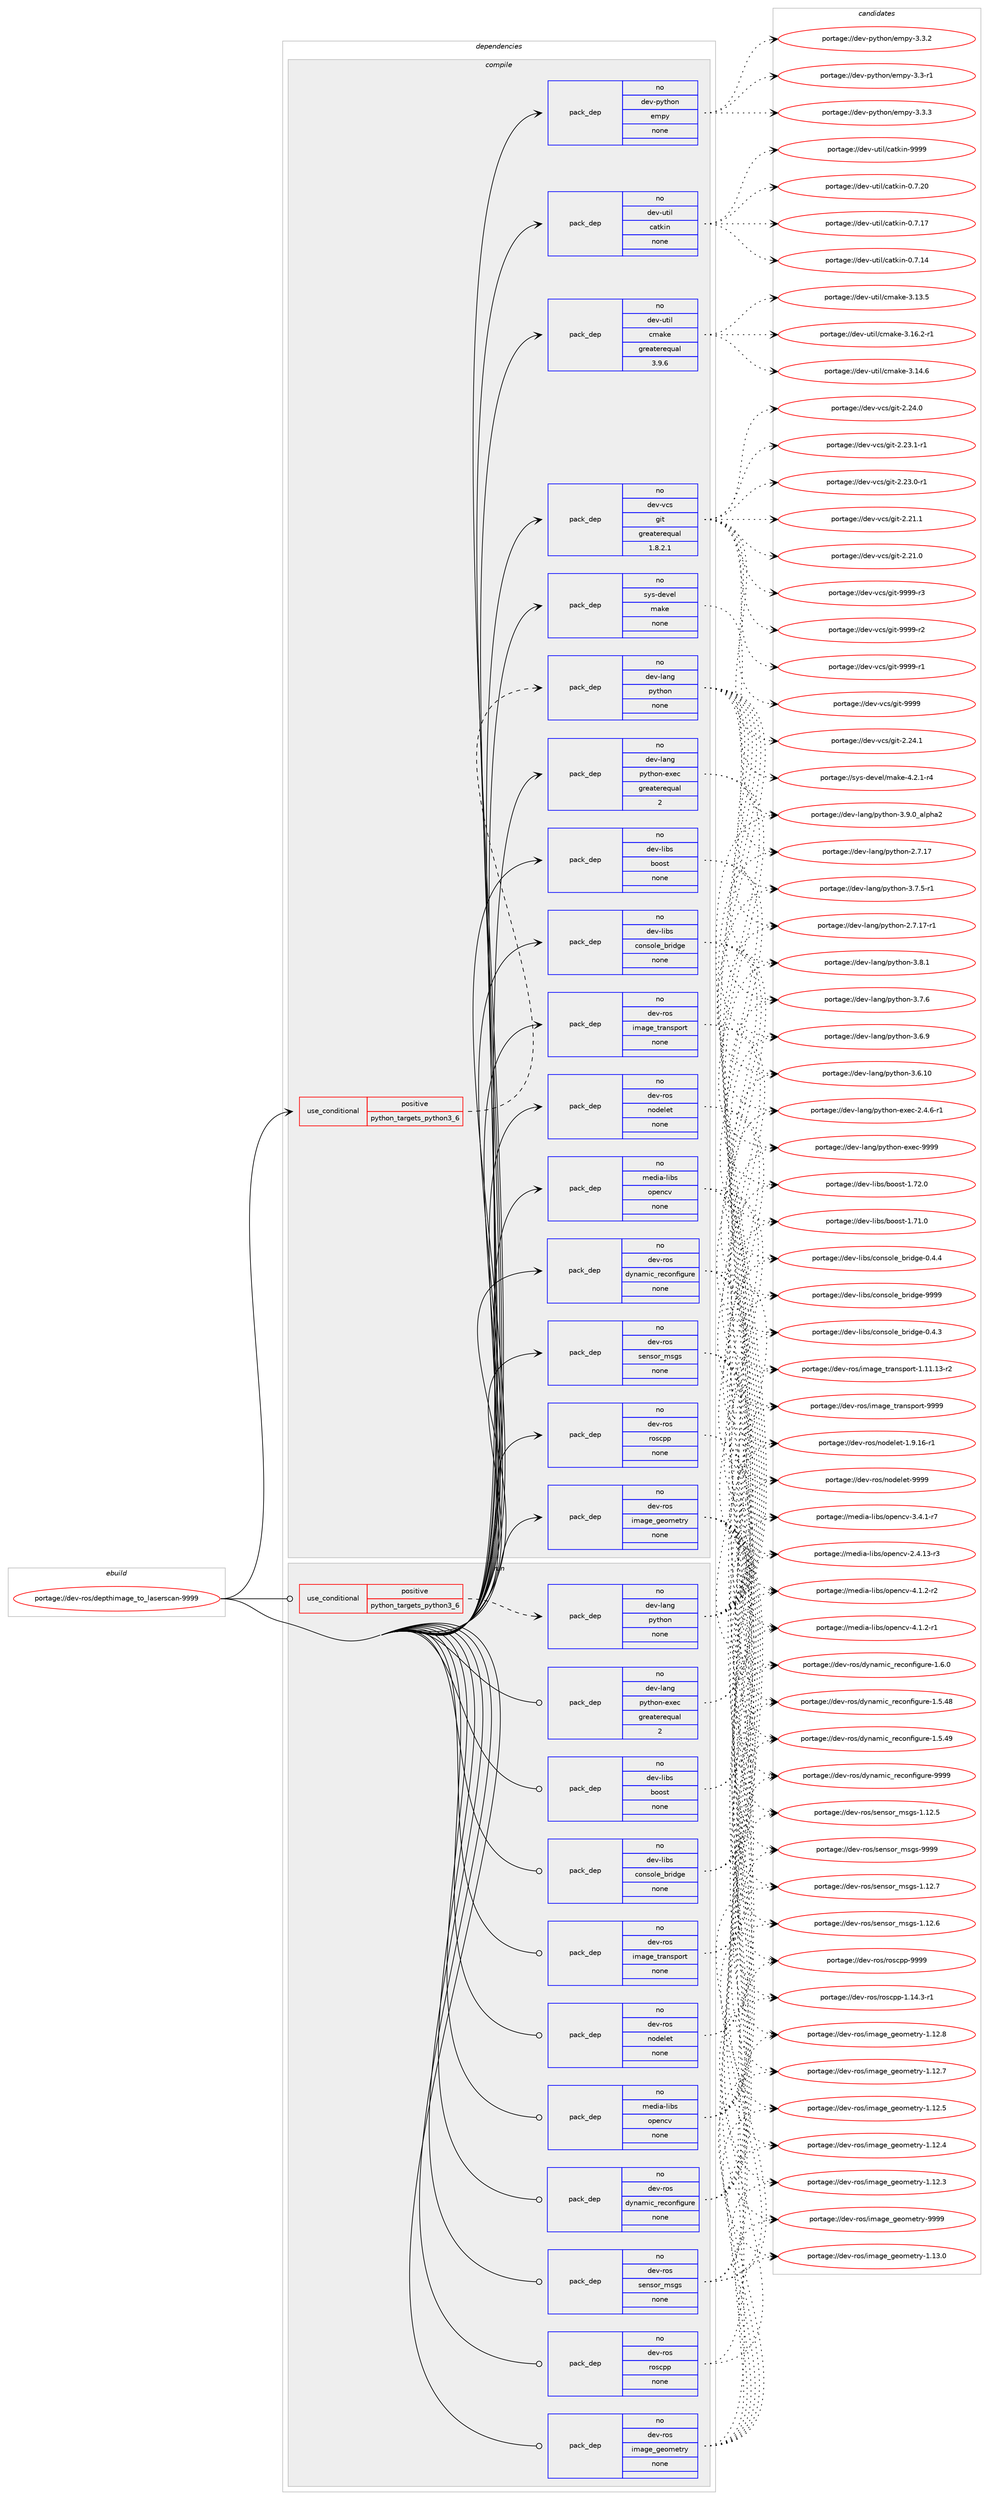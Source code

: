 digraph prolog {

# *************
# Graph options
# *************

newrank=true;
concentrate=true;
compound=true;
graph [rankdir=LR,fontname=Helvetica,fontsize=10,ranksep=1.5];#, ranksep=2.5, nodesep=0.2];
edge  [arrowhead=vee];
node  [fontname=Helvetica,fontsize=10];

# **********
# The ebuild
# **********

subgraph cluster_leftcol {
color=gray;
label=<<i>ebuild</i>>;
id [label="portage://dev-ros/depthimage_to_laserscan-9999", color=red, width=4, href="../dev-ros/depthimage_to_laserscan-9999.svg"];
}

# ****************
# The dependencies
# ****************

subgraph cluster_midcol {
color=gray;
label=<<i>dependencies</i>>;
subgraph cluster_compile {
fillcolor="#eeeeee";
style=filled;
label=<<i>compile</i>>;
subgraph cond101146 {
dependency406453 [label=<<TABLE BORDER="0" CELLBORDER="1" CELLSPACING="0" CELLPADDING="4"><TR><TD ROWSPAN="3" CELLPADDING="10">use_conditional</TD></TR><TR><TD>positive</TD></TR><TR><TD>python_targets_python3_6</TD></TR></TABLE>>, shape=none, color=red];
subgraph pack300454 {
dependency406454 [label=<<TABLE BORDER="0" CELLBORDER="1" CELLSPACING="0" CELLPADDING="4" WIDTH="220"><TR><TD ROWSPAN="6" CELLPADDING="30">pack_dep</TD></TR><TR><TD WIDTH="110">no</TD></TR><TR><TD>dev-lang</TD></TR><TR><TD>python</TD></TR><TR><TD>none</TD></TR><TR><TD></TD></TR></TABLE>>, shape=none, color=blue];
}
dependency406453:e -> dependency406454:w [weight=20,style="dashed",arrowhead="vee"];
}
id:e -> dependency406453:w [weight=20,style="solid",arrowhead="vee"];
subgraph pack300455 {
dependency406455 [label=<<TABLE BORDER="0" CELLBORDER="1" CELLSPACING="0" CELLPADDING="4" WIDTH="220"><TR><TD ROWSPAN="6" CELLPADDING="30">pack_dep</TD></TR><TR><TD WIDTH="110">no</TD></TR><TR><TD>dev-lang</TD></TR><TR><TD>python-exec</TD></TR><TR><TD>greaterequal</TD></TR><TR><TD>2</TD></TR></TABLE>>, shape=none, color=blue];
}
id:e -> dependency406455:w [weight=20,style="solid",arrowhead="vee"];
subgraph pack300456 {
dependency406456 [label=<<TABLE BORDER="0" CELLBORDER="1" CELLSPACING="0" CELLPADDING="4" WIDTH="220"><TR><TD ROWSPAN="6" CELLPADDING="30">pack_dep</TD></TR><TR><TD WIDTH="110">no</TD></TR><TR><TD>dev-libs</TD></TR><TR><TD>boost</TD></TR><TR><TD>none</TD></TR><TR><TD></TD></TR></TABLE>>, shape=none, color=blue];
}
id:e -> dependency406456:w [weight=20,style="solid",arrowhead="vee"];
subgraph pack300457 {
dependency406457 [label=<<TABLE BORDER="0" CELLBORDER="1" CELLSPACING="0" CELLPADDING="4" WIDTH="220"><TR><TD ROWSPAN="6" CELLPADDING="30">pack_dep</TD></TR><TR><TD WIDTH="110">no</TD></TR><TR><TD>dev-libs</TD></TR><TR><TD>console_bridge</TD></TR><TR><TD>none</TD></TR><TR><TD></TD></TR></TABLE>>, shape=none, color=blue];
}
id:e -> dependency406457:w [weight=20,style="solid",arrowhead="vee"];
subgraph pack300458 {
dependency406458 [label=<<TABLE BORDER="0" CELLBORDER="1" CELLSPACING="0" CELLPADDING="4" WIDTH="220"><TR><TD ROWSPAN="6" CELLPADDING="30">pack_dep</TD></TR><TR><TD WIDTH="110">no</TD></TR><TR><TD>dev-python</TD></TR><TR><TD>empy</TD></TR><TR><TD>none</TD></TR><TR><TD></TD></TR></TABLE>>, shape=none, color=blue];
}
id:e -> dependency406458:w [weight=20,style="solid",arrowhead="vee"];
subgraph pack300459 {
dependency406459 [label=<<TABLE BORDER="0" CELLBORDER="1" CELLSPACING="0" CELLPADDING="4" WIDTH="220"><TR><TD ROWSPAN="6" CELLPADDING="30">pack_dep</TD></TR><TR><TD WIDTH="110">no</TD></TR><TR><TD>dev-ros</TD></TR><TR><TD>dynamic_reconfigure</TD></TR><TR><TD>none</TD></TR><TR><TD></TD></TR></TABLE>>, shape=none, color=blue];
}
id:e -> dependency406459:w [weight=20,style="solid",arrowhead="vee"];
subgraph pack300460 {
dependency406460 [label=<<TABLE BORDER="0" CELLBORDER="1" CELLSPACING="0" CELLPADDING="4" WIDTH="220"><TR><TD ROWSPAN="6" CELLPADDING="30">pack_dep</TD></TR><TR><TD WIDTH="110">no</TD></TR><TR><TD>dev-ros</TD></TR><TR><TD>image_geometry</TD></TR><TR><TD>none</TD></TR><TR><TD></TD></TR></TABLE>>, shape=none, color=blue];
}
id:e -> dependency406460:w [weight=20,style="solid",arrowhead="vee"];
subgraph pack300461 {
dependency406461 [label=<<TABLE BORDER="0" CELLBORDER="1" CELLSPACING="0" CELLPADDING="4" WIDTH="220"><TR><TD ROWSPAN="6" CELLPADDING="30">pack_dep</TD></TR><TR><TD WIDTH="110">no</TD></TR><TR><TD>dev-ros</TD></TR><TR><TD>image_transport</TD></TR><TR><TD>none</TD></TR><TR><TD></TD></TR></TABLE>>, shape=none, color=blue];
}
id:e -> dependency406461:w [weight=20,style="solid",arrowhead="vee"];
subgraph pack300462 {
dependency406462 [label=<<TABLE BORDER="0" CELLBORDER="1" CELLSPACING="0" CELLPADDING="4" WIDTH="220"><TR><TD ROWSPAN="6" CELLPADDING="30">pack_dep</TD></TR><TR><TD WIDTH="110">no</TD></TR><TR><TD>dev-ros</TD></TR><TR><TD>nodelet</TD></TR><TR><TD>none</TD></TR><TR><TD></TD></TR></TABLE>>, shape=none, color=blue];
}
id:e -> dependency406462:w [weight=20,style="solid",arrowhead="vee"];
subgraph pack300463 {
dependency406463 [label=<<TABLE BORDER="0" CELLBORDER="1" CELLSPACING="0" CELLPADDING="4" WIDTH="220"><TR><TD ROWSPAN="6" CELLPADDING="30">pack_dep</TD></TR><TR><TD WIDTH="110">no</TD></TR><TR><TD>dev-ros</TD></TR><TR><TD>roscpp</TD></TR><TR><TD>none</TD></TR><TR><TD></TD></TR></TABLE>>, shape=none, color=blue];
}
id:e -> dependency406463:w [weight=20,style="solid",arrowhead="vee"];
subgraph pack300464 {
dependency406464 [label=<<TABLE BORDER="0" CELLBORDER="1" CELLSPACING="0" CELLPADDING="4" WIDTH="220"><TR><TD ROWSPAN="6" CELLPADDING="30">pack_dep</TD></TR><TR><TD WIDTH="110">no</TD></TR><TR><TD>dev-ros</TD></TR><TR><TD>sensor_msgs</TD></TR><TR><TD>none</TD></TR><TR><TD></TD></TR></TABLE>>, shape=none, color=blue];
}
id:e -> dependency406464:w [weight=20,style="solid",arrowhead="vee"];
subgraph pack300465 {
dependency406465 [label=<<TABLE BORDER="0" CELLBORDER="1" CELLSPACING="0" CELLPADDING="4" WIDTH="220"><TR><TD ROWSPAN="6" CELLPADDING="30">pack_dep</TD></TR><TR><TD WIDTH="110">no</TD></TR><TR><TD>dev-util</TD></TR><TR><TD>catkin</TD></TR><TR><TD>none</TD></TR><TR><TD></TD></TR></TABLE>>, shape=none, color=blue];
}
id:e -> dependency406465:w [weight=20,style="solid",arrowhead="vee"];
subgraph pack300466 {
dependency406466 [label=<<TABLE BORDER="0" CELLBORDER="1" CELLSPACING="0" CELLPADDING="4" WIDTH="220"><TR><TD ROWSPAN="6" CELLPADDING="30">pack_dep</TD></TR><TR><TD WIDTH="110">no</TD></TR><TR><TD>dev-util</TD></TR><TR><TD>cmake</TD></TR><TR><TD>greaterequal</TD></TR><TR><TD>3.9.6</TD></TR></TABLE>>, shape=none, color=blue];
}
id:e -> dependency406466:w [weight=20,style="solid",arrowhead="vee"];
subgraph pack300467 {
dependency406467 [label=<<TABLE BORDER="0" CELLBORDER="1" CELLSPACING="0" CELLPADDING="4" WIDTH="220"><TR><TD ROWSPAN="6" CELLPADDING="30">pack_dep</TD></TR><TR><TD WIDTH="110">no</TD></TR><TR><TD>dev-vcs</TD></TR><TR><TD>git</TD></TR><TR><TD>greaterequal</TD></TR><TR><TD>1.8.2.1</TD></TR></TABLE>>, shape=none, color=blue];
}
id:e -> dependency406467:w [weight=20,style="solid",arrowhead="vee"];
subgraph pack300468 {
dependency406468 [label=<<TABLE BORDER="0" CELLBORDER="1" CELLSPACING="0" CELLPADDING="4" WIDTH="220"><TR><TD ROWSPAN="6" CELLPADDING="30">pack_dep</TD></TR><TR><TD WIDTH="110">no</TD></TR><TR><TD>media-libs</TD></TR><TR><TD>opencv</TD></TR><TR><TD>none</TD></TR><TR><TD></TD></TR></TABLE>>, shape=none, color=blue];
}
id:e -> dependency406468:w [weight=20,style="solid",arrowhead="vee"];
subgraph pack300469 {
dependency406469 [label=<<TABLE BORDER="0" CELLBORDER="1" CELLSPACING="0" CELLPADDING="4" WIDTH="220"><TR><TD ROWSPAN="6" CELLPADDING="30">pack_dep</TD></TR><TR><TD WIDTH="110">no</TD></TR><TR><TD>sys-devel</TD></TR><TR><TD>make</TD></TR><TR><TD>none</TD></TR><TR><TD></TD></TR></TABLE>>, shape=none, color=blue];
}
id:e -> dependency406469:w [weight=20,style="solid",arrowhead="vee"];
}
subgraph cluster_compileandrun {
fillcolor="#eeeeee";
style=filled;
label=<<i>compile and run</i>>;
}
subgraph cluster_run {
fillcolor="#eeeeee";
style=filled;
label=<<i>run</i>>;
subgraph cond101147 {
dependency406470 [label=<<TABLE BORDER="0" CELLBORDER="1" CELLSPACING="0" CELLPADDING="4"><TR><TD ROWSPAN="3" CELLPADDING="10">use_conditional</TD></TR><TR><TD>positive</TD></TR><TR><TD>python_targets_python3_6</TD></TR></TABLE>>, shape=none, color=red];
subgraph pack300470 {
dependency406471 [label=<<TABLE BORDER="0" CELLBORDER="1" CELLSPACING="0" CELLPADDING="4" WIDTH="220"><TR><TD ROWSPAN="6" CELLPADDING="30">pack_dep</TD></TR><TR><TD WIDTH="110">no</TD></TR><TR><TD>dev-lang</TD></TR><TR><TD>python</TD></TR><TR><TD>none</TD></TR><TR><TD></TD></TR></TABLE>>, shape=none, color=blue];
}
dependency406470:e -> dependency406471:w [weight=20,style="dashed",arrowhead="vee"];
}
id:e -> dependency406470:w [weight=20,style="solid",arrowhead="odot"];
subgraph pack300471 {
dependency406472 [label=<<TABLE BORDER="0" CELLBORDER="1" CELLSPACING="0" CELLPADDING="4" WIDTH="220"><TR><TD ROWSPAN="6" CELLPADDING="30">pack_dep</TD></TR><TR><TD WIDTH="110">no</TD></TR><TR><TD>dev-lang</TD></TR><TR><TD>python-exec</TD></TR><TR><TD>greaterequal</TD></TR><TR><TD>2</TD></TR></TABLE>>, shape=none, color=blue];
}
id:e -> dependency406472:w [weight=20,style="solid",arrowhead="odot"];
subgraph pack300472 {
dependency406473 [label=<<TABLE BORDER="0" CELLBORDER="1" CELLSPACING="0" CELLPADDING="4" WIDTH="220"><TR><TD ROWSPAN="6" CELLPADDING="30">pack_dep</TD></TR><TR><TD WIDTH="110">no</TD></TR><TR><TD>dev-libs</TD></TR><TR><TD>boost</TD></TR><TR><TD>none</TD></TR><TR><TD></TD></TR></TABLE>>, shape=none, color=blue];
}
id:e -> dependency406473:w [weight=20,style="solid",arrowhead="odot"];
subgraph pack300473 {
dependency406474 [label=<<TABLE BORDER="0" CELLBORDER="1" CELLSPACING="0" CELLPADDING="4" WIDTH="220"><TR><TD ROWSPAN="6" CELLPADDING="30">pack_dep</TD></TR><TR><TD WIDTH="110">no</TD></TR><TR><TD>dev-libs</TD></TR><TR><TD>console_bridge</TD></TR><TR><TD>none</TD></TR><TR><TD></TD></TR></TABLE>>, shape=none, color=blue];
}
id:e -> dependency406474:w [weight=20,style="solid",arrowhead="odot"];
subgraph pack300474 {
dependency406475 [label=<<TABLE BORDER="0" CELLBORDER="1" CELLSPACING="0" CELLPADDING="4" WIDTH="220"><TR><TD ROWSPAN="6" CELLPADDING="30">pack_dep</TD></TR><TR><TD WIDTH="110">no</TD></TR><TR><TD>dev-ros</TD></TR><TR><TD>dynamic_reconfigure</TD></TR><TR><TD>none</TD></TR><TR><TD></TD></TR></TABLE>>, shape=none, color=blue];
}
id:e -> dependency406475:w [weight=20,style="solid",arrowhead="odot"];
subgraph pack300475 {
dependency406476 [label=<<TABLE BORDER="0" CELLBORDER="1" CELLSPACING="0" CELLPADDING="4" WIDTH="220"><TR><TD ROWSPAN="6" CELLPADDING="30">pack_dep</TD></TR><TR><TD WIDTH="110">no</TD></TR><TR><TD>dev-ros</TD></TR><TR><TD>image_geometry</TD></TR><TR><TD>none</TD></TR><TR><TD></TD></TR></TABLE>>, shape=none, color=blue];
}
id:e -> dependency406476:w [weight=20,style="solid",arrowhead="odot"];
subgraph pack300476 {
dependency406477 [label=<<TABLE BORDER="0" CELLBORDER="1" CELLSPACING="0" CELLPADDING="4" WIDTH="220"><TR><TD ROWSPAN="6" CELLPADDING="30">pack_dep</TD></TR><TR><TD WIDTH="110">no</TD></TR><TR><TD>dev-ros</TD></TR><TR><TD>image_transport</TD></TR><TR><TD>none</TD></TR><TR><TD></TD></TR></TABLE>>, shape=none, color=blue];
}
id:e -> dependency406477:w [weight=20,style="solid",arrowhead="odot"];
subgraph pack300477 {
dependency406478 [label=<<TABLE BORDER="0" CELLBORDER="1" CELLSPACING="0" CELLPADDING="4" WIDTH="220"><TR><TD ROWSPAN="6" CELLPADDING="30">pack_dep</TD></TR><TR><TD WIDTH="110">no</TD></TR><TR><TD>dev-ros</TD></TR><TR><TD>nodelet</TD></TR><TR><TD>none</TD></TR><TR><TD></TD></TR></TABLE>>, shape=none, color=blue];
}
id:e -> dependency406478:w [weight=20,style="solid",arrowhead="odot"];
subgraph pack300478 {
dependency406479 [label=<<TABLE BORDER="0" CELLBORDER="1" CELLSPACING="0" CELLPADDING="4" WIDTH="220"><TR><TD ROWSPAN="6" CELLPADDING="30">pack_dep</TD></TR><TR><TD WIDTH="110">no</TD></TR><TR><TD>dev-ros</TD></TR><TR><TD>roscpp</TD></TR><TR><TD>none</TD></TR><TR><TD></TD></TR></TABLE>>, shape=none, color=blue];
}
id:e -> dependency406479:w [weight=20,style="solid",arrowhead="odot"];
subgraph pack300479 {
dependency406480 [label=<<TABLE BORDER="0" CELLBORDER="1" CELLSPACING="0" CELLPADDING="4" WIDTH="220"><TR><TD ROWSPAN="6" CELLPADDING="30">pack_dep</TD></TR><TR><TD WIDTH="110">no</TD></TR><TR><TD>dev-ros</TD></TR><TR><TD>sensor_msgs</TD></TR><TR><TD>none</TD></TR><TR><TD></TD></TR></TABLE>>, shape=none, color=blue];
}
id:e -> dependency406480:w [weight=20,style="solid",arrowhead="odot"];
subgraph pack300480 {
dependency406481 [label=<<TABLE BORDER="0" CELLBORDER="1" CELLSPACING="0" CELLPADDING="4" WIDTH="220"><TR><TD ROWSPAN="6" CELLPADDING="30">pack_dep</TD></TR><TR><TD WIDTH="110">no</TD></TR><TR><TD>media-libs</TD></TR><TR><TD>opencv</TD></TR><TR><TD>none</TD></TR><TR><TD></TD></TR></TABLE>>, shape=none, color=blue];
}
id:e -> dependency406481:w [weight=20,style="solid",arrowhead="odot"];
}
}

# **************
# The candidates
# **************

subgraph cluster_choices {
rank=same;
color=gray;
label=<<i>candidates</i>>;

subgraph choice300454 {
color=black;
nodesep=1;
choice10010111845108971101034711212111610411111045514657464895971081121049750 [label="portage://dev-lang/python-3.9.0_alpha2", color=red, width=4,href="../dev-lang/python-3.9.0_alpha2.svg"];
choice100101118451089711010347112121116104111110455146564649 [label="portage://dev-lang/python-3.8.1", color=red, width=4,href="../dev-lang/python-3.8.1.svg"];
choice100101118451089711010347112121116104111110455146554654 [label="portage://dev-lang/python-3.7.6", color=red, width=4,href="../dev-lang/python-3.7.6.svg"];
choice1001011184510897110103471121211161041111104551465546534511449 [label="portage://dev-lang/python-3.7.5-r1", color=red, width=4,href="../dev-lang/python-3.7.5-r1.svg"];
choice100101118451089711010347112121116104111110455146544657 [label="portage://dev-lang/python-3.6.9", color=red, width=4,href="../dev-lang/python-3.6.9.svg"];
choice10010111845108971101034711212111610411111045514654464948 [label="portage://dev-lang/python-3.6.10", color=red, width=4,href="../dev-lang/python-3.6.10.svg"];
choice100101118451089711010347112121116104111110455046554649554511449 [label="portage://dev-lang/python-2.7.17-r1", color=red, width=4,href="../dev-lang/python-2.7.17-r1.svg"];
choice10010111845108971101034711212111610411111045504655464955 [label="portage://dev-lang/python-2.7.17", color=red, width=4,href="../dev-lang/python-2.7.17.svg"];
dependency406454:e -> choice10010111845108971101034711212111610411111045514657464895971081121049750:w [style=dotted,weight="100"];
dependency406454:e -> choice100101118451089711010347112121116104111110455146564649:w [style=dotted,weight="100"];
dependency406454:e -> choice100101118451089711010347112121116104111110455146554654:w [style=dotted,weight="100"];
dependency406454:e -> choice1001011184510897110103471121211161041111104551465546534511449:w [style=dotted,weight="100"];
dependency406454:e -> choice100101118451089711010347112121116104111110455146544657:w [style=dotted,weight="100"];
dependency406454:e -> choice10010111845108971101034711212111610411111045514654464948:w [style=dotted,weight="100"];
dependency406454:e -> choice100101118451089711010347112121116104111110455046554649554511449:w [style=dotted,weight="100"];
dependency406454:e -> choice10010111845108971101034711212111610411111045504655464955:w [style=dotted,weight="100"];
}
subgraph choice300455 {
color=black;
nodesep=1;
choice10010111845108971101034711212111610411111045101120101994557575757 [label="portage://dev-lang/python-exec-9999", color=red, width=4,href="../dev-lang/python-exec-9999.svg"];
choice10010111845108971101034711212111610411111045101120101994550465246544511449 [label="portage://dev-lang/python-exec-2.4.6-r1", color=red, width=4,href="../dev-lang/python-exec-2.4.6-r1.svg"];
dependency406455:e -> choice10010111845108971101034711212111610411111045101120101994557575757:w [style=dotted,weight="100"];
dependency406455:e -> choice10010111845108971101034711212111610411111045101120101994550465246544511449:w [style=dotted,weight="100"];
}
subgraph choice300456 {
color=black;
nodesep=1;
choice1001011184510810598115479811111111511645494655504648 [label="portage://dev-libs/boost-1.72.0", color=red, width=4,href="../dev-libs/boost-1.72.0.svg"];
choice1001011184510810598115479811111111511645494655494648 [label="portage://dev-libs/boost-1.71.0", color=red, width=4,href="../dev-libs/boost-1.71.0.svg"];
dependency406456:e -> choice1001011184510810598115479811111111511645494655504648:w [style=dotted,weight="100"];
dependency406456:e -> choice1001011184510810598115479811111111511645494655494648:w [style=dotted,weight="100"];
}
subgraph choice300457 {
color=black;
nodesep=1;
choice1001011184510810598115479911111011511110810195981141051001031014557575757 [label="portage://dev-libs/console_bridge-9999", color=red, width=4,href="../dev-libs/console_bridge-9999.svg"];
choice100101118451081059811547991111101151111081019598114105100103101454846524652 [label="portage://dev-libs/console_bridge-0.4.4", color=red, width=4,href="../dev-libs/console_bridge-0.4.4.svg"];
choice100101118451081059811547991111101151111081019598114105100103101454846524651 [label="portage://dev-libs/console_bridge-0.4.3", color=red, width=4,href="../dev-libs/console_bridge-0.4.3.svg"];
dependency406457:e -> choice1001011184510810598115479911111011511110810195981141051001031014557575757:w [style=dotted,weight="100"];
dependency406457:e -> choice100101118451081059811547991111101151111081019598114105100103101454846524652:w [style=dotted,weight="100"];
dependency406457:e -> choice100101118451081059811547991111101151111081019598114105100103101454846524651:w [style=dotted,weight="100"];
}
subgraph choice300458 {
color=black;
nodesep=1;
choice1001011184511212111610411111047101109112121455146514651 [label="portage://dev-python/empy-3.3.3", color=red, width=4,href="../dev-python/empy-3.3.3.svg"];
choice1001011184511212111610411111047101109112121455146514650 [label="portage://dev-python/empy-3.3.2", color=red, width=4,href="../dev-python/empy-3.3.2.svg"];
choice1001011184511212111610411111047101109112121455146514511449 [label="portage://dev-python/empy-3.3-r1", color=red, width=4,href="../dev-python/empy-3.3-r1.svg"];
dependency406458:e -> choice1001011184511212111610411111047101109112121455146514651:w [style=dotted,weight="100"];
dependency406458:e -> choice1001011184511212111610411111047101109112121455146514650:w [style=dotted,weight="100"];
dependency406458:e -> choice1001011184511212111610411111047101109112121455146514511449:w [style=dotted,weight="100"];
}
subgraph choice300459 {
color=black;
nodesep=1;
choice1001011184511411111547100121110971091059995114101991111101021051031171141014557575757 [label="portage://dev-ros/dynamic_reconfigure-9999", color=red, width=4,href="../dev-ros/dynamic_reconfigure-9999.svg"];
choice100101118451141111154710012111097109105999511410199111110102105103117114101454946544648 [label="portage://dev-ros/dynamic_reconfigure-1.6.0", color=red, width=4,href="../dev-ros/dynamic_reconfigure-1.6.0.svg"];
choice10010111845114111115471001211109710910599951141019911111010210510311711410145494653465257 [label="portage://dev-ros/dynamic_reconfigure-1.5.49", color=red, width=4,href="../dev-ros/dynamic_reconfigure-1.5.49.svg"];
choice10010111845114111115471001211109710910599951141019911111010210510311711410145494653465256 [label="portage://dev-ros/dynamic_reconfigure-1.5.48", color=red, width=4,href="../dev-ros/dynamic_reconfigure-1.5.48.svg"];
dependency406459:e -> choice1001011184511411111547100121110971091059995114101991111101021051031171141014557575757:w [style=dotted,weight="100"];
dependency406459:e -> choice100101118451141111154710012111097109105999511410199111110102105103117114101454946544648:w [style=dotted,weight="100"];
dependency406459:e -> choice10010111845114111115471001211109710910599951141019911111010210510311711410145494653465257:w [style=dotted,weight="100"];
dependency406459:e -> choice10010111845114111115471001211109710910599951141019911111010210510311711410145494653465256:w [style=dotted,weight="100"];
}
subgraph choice300460 {
color=black;
nodesep=1;
choice100101118451141111154710510997103101951031011111091011161141214557575757 [label="portage://dev-ros/image_geometry-9999", color=red, width=4,href="../dev-ros/image_geometry-9999.svg"];
choice1001011184511411111547105109971031019510310111110910111611412145494649514648 [label="portage://dev-ros/image_geometry-1.13.0", color=red, width=4,href="../dev-ros/image_geometry-1.13.0.svg"];
choice1001011184511411111547105109971031019510310111110910111611412145494649504656 [label="portage://dev-ros/image_geometry-1.12.8", color=red, width=4,href="../dev-ros/image_geometry-1.12.8.svg"];
choice1001011184511411111547105109971031019510310111110910111611412145494649504655 [label="portage://dev-ros/image_geometry-1.12.7", color=red, width=4,href="../dev-ros/image_geometry-1.12.7.svg"];
choice1001011184511411111547105109971031019510310111110910111611412145494649504653 [label="portage://dev-ros/image_geometry-1.12.5", color=red, width=4,href="../dev-ros/image_geometry-1.12.5.svg"];
choice1001011184511411111547105109971031019510310111110910111611412145494649504652 [label="portage://dev-ros/image_geometry-1.12.4", color=red, width=4,href="../dev-ros/image_geometry-1.12.4.svg"];
choice1001011184511411111547105109971031019510310111110910111611412145494649504651 [label="portage://dev-ros/image_geometry-1.12.3", color=red, width=4,href="../dev-ros/image_geometry-1.12.3.svg"];
dependency406460:e -> choice100101118451141111154710510997103101951031011111091011161141214557575757:w [style=dotted,weight="100"];
dependency406460:e -> choice1001011184511411111547105109971031019510310111110910111611412145494649514648:w [style=dotted,weight="100"];
dependency406460:e -> choice1001011184511411111547105109971031019510310111110910111611412145494649504656:w [style=dotted,weight="100"];
dependency406460:e -> choice1001011184511411111547105109971031019510310111110910111611412145494649504655:w [style=dotted,weight="100"];
dependency406460:e -> choice1001011184511411111547105109971031019510310111110910111611412145494649504653:w [style=dotted,weight="100"];
dependency406460:e -> choice1001011184511411111547105109971031019510310111110910111611412145494649504652:w [style=dotted,weight="100"];
dependency406460:e -> choice1001011184511411111547105109971031019510310111110910111611412145494649504651:w [style=dotted,weight="100"];
}
subgraph choice300461 {
color=black;
nodesep=1;
choice10010111845114111115471051099710310195116114971101151121111141164557575757 [label="portage://dev-ros/image_transport-9999", color=red, width=4,href="../dev-ros/image_transport-9999.svg"];
choice100101118451141111154710510997103101951161149711011511211111411645494649494649514511450 [label="portage://dev-ros/image_transport-1.11.13-r2", color=red, width=4,href="../dev-ros/image_transport-1.11.13-r2.svg"];
dependency406461:e -> choice10010111845114111115471051099710310195116114971101151121111141164557575757:w [style=dotted,weight="100"];
dependency406461:e -> choice100101118451141111154710510997103101951161149711011511211111411645494649494649514511450:w [style=dotted,weight="100"];
}
subgraph choice300462 {
color=black;
nodesep=1;
choice10010111845114111115471101111001011081011164557575757 [label="portage://dev-ros/nodelet-9999", color=red, width=4,href="../dev-ros/nodelet-9999.svg"];
choice1001011184511411111547110111100101108101116454946574649544511449 [label="portage://dev-ros/nodelet-1.9.16-r1", color=red, width=4,href="../dev-ros/nodelet-1.9.16-r1.svg"];
dependency406462:e -> choice10010111845114111115471101111001011081011164557575757:w [style=dotted,weight="100"];
dependency406462:e -> choice1001011184511411111547110111100101108101116454946574649544511449:w [style=dotted,weight="100"];
}
subgraph choice300463 {
color=black;
nodesep=1;
choice1001011184511411111547114111115991121124557575757 [label="portage://dev-ros/roscpp-9999", color=red, width=4,href="../dev-ros/roscpp-9999.svg"];
choice100101118451141111154711411111599112112454946495246514511449 [label="portage://dev-ros/roscpp-1.14.3-r1", color=red, width=4,href="../dev-ros/roscpp-1.14.3-r1.svg"];
dependency406463:e -> choice1001011184511411111547114111115991121124557575757:w [style=dotted,weight="100"];
dependency406463:e -> choice100101118451141111154711411111599112112454946495246514511449:w [style=dotted,weight="100"];
}
subgraph choice300464 {
color=black;
nodesep=1;
choice1001011184511411111547115101110115111114951091151031154557575757 [label="portage://dev-ros/sensor_msgs-9999", color=red, width=4,href="../dev-ros/sensor_msgs-9999.svg"];
choice10010111845114111115471151011101151111149510911510311545494649504655 [label="portage://dev-ros/sensor_msgs-1.12.7", color=red, width=4,href="../dev-ros/sensor_msgs-1.12.7.svg"];
choice10010111845114111115471151011101151111149510911510311545494649504654 [label="portage://dev-ros/sensor_msgs-1.12.6", color=red, width=4,href="../dev-ros/sensor_msgs-1.12.6.svg"];
choice10010111845114111115471151011101151111149510911510311545494649504653 [label="portage://dev-ros/sensor_msgs-1.12.5", color=red, width=4,href="../dev-ros/sensor_msgs-1.12.5.svg"];
dependency406464:e -> choice1001011184511411111547115101110115111114951091151031154557575757:w [style=dotted,weight="100"];
dependency406464:e -> choice10010111845114111115471151011101151111149510911510311545494649504655:w [style=dotted,weight="100"];
dependency406464:e -> choice10010111845114111115471151011101151111149510911510311545494649504654:w [style=dotted,weight="100"];
dependency406464:e -> choice10010111845114111115471151011101151111149510911510311545494649504653:w [style=dotted,weight="100"];
}
subgraph choice300465 {
color=black;
nodesep=1;
choice100101118451171161051084799971161071051104557575757 [label="portage://dev-util/catkin-9999", color=red, width=4,href="../dev-util/catkin-9999.svg"];
choice1001011184511711610510847999711610710511045484655465048 [label="portage://dev-util/catkin-0.7.20", color=red, width=4,href="../dev-util/catkin-0.7.20.svg"];
choice1001011184511711610510847999711610710511045484655464955 [label="portage://dev-util/catkin-0.7.17", color=red, width=4,href="../dev-util/catkin-0.7.17.svg"];
choice1001011184511711610510847999711610710511045484655464952 [label="portage://dev-util/catkin-0.7.14", color=red, width=4,href="../dev-util/catkin-0.7.14.svg"];
dependency406465:e -> choice100101118451171161051084799971161071051104557575757:w [style=dotted,weight="100"];
dependency406465:e -> choice1001011184511711610510847999711610710511045484655465048:w [style=dotted,weight="100"];
dependency406465:e -> choice1001011184511711610510847999711610710511045484655464955:w [style=dotted,weight="100"];
dependency406465:e -> choice1001011184511711610510847999711610710511045484655464952:w [style=dotted,weight="100"];
}
subgraph choice300466 {
color=black;
nodesep=1;
choice10010111845117116105108479910997107101455146495446504511449 [label="portage://dev-util/cmake-3.16.2-r1", color=red, width=4,href="../dev-util/cmake-3.16.2-r1.svg"];
choice1001011184511711610510847991099710710145514649524654 [label="portage://dev-util/cmake-3.14.6", color=red, width=4,href="../dev-util/cmake-3.14.6.svg"];
choice1001011184511711610510847991099710710145514649514653 [label="portage://dev-util/cmake-3.13.5", color=red, width=4,href="../dev-util/cmake-3.13.5.svg"];
dependency406466:e -> choice10010111845117116105108479910997107101455146495446504511449:w [style=dotted,weight="100"];
dependency406466:e -> choice1001011184511711610510847991099710710145514649524654:w [style=dotted,weight="100"];
dependency406466:e -> choice1001011184511711610510847991099710710145514649514653:w [style=dotted,weight="100"];
}
subgraph choice300467 {
color=black;
nodesep=1;
choice10010111845118991154710310511645575757574511451 [label="portage://dev-vcs/git-9999-r3", color=red, width=4,href="../dev-vcs/git-9999-r3.svg"];
choice10010111845118991154710310511645575757574511450 [label="portage://dev-vcs/git-9999-r2", color=red, width=4,href="../dev-vcs/git-9999-r2.svg"];
choice10010111845118991154710310511645575757574511449 [label="portage://dev-vcs/git-9999-r1", color=red, width=4,href="../dev-vcs/git-9999-r1.svg"];
choice1001011184511899115471031051164557575757 [label="portage://dev-vcs/git-9999", color=red, width=4,href="../dev-vcs/git-9999.svg"];
choice10010111845118991154710310511645504650524649 [label="portage://dev-vcs/git-2.24.1", color=red, width=4,href="../dev-vcs/git-2.24.1.svg"];
choice10010111845118991154710310511645504650524648 [label="portage://dev-vcs/git-2.24.0", color=red, width=4,href="../dev-vcs/git-2.24.0.svg"];
choice100101118451189911547103105116455046505146494511449 [label="portage://dev-vcs/git-2.23.1-r1", color=red, width=4,href="../dev-vcs/git-2.23.1-r1.svg"];
choice100101118451189911547103105116455046505146484511449 [label="portage://dev-vcs/git-2.23.0-r1", color=red, width=4,href="../dev-vcs/git-2.23.0-r1.svg"];
choice10010111845118991154710310511645504650494649 [label="portage://dev-vcs/git-2.21.1", color=red, width=4,href="../dev-vcs/git-2.21.1.svg"];
choice10010111845118991154710310511645504650494648 [label="portage://dev-vcs/git-2.21.0", color=red, width=4,href="../dev-vcs/git-2.21.0.svg"];
dependency406467:e -> choice10010111845118991154710310511645575757574511451:w [style=dotted,weight="100"];
dependency406467:e -> choice10010111845118991154710310511645575757574511450:w [style=dotted,weight="100"];
dependency406467:e -> choice10010111845118991154710310511645575757574511449:w [style=dotted,weight="100"];
dependency406467:e -> choice1001011184511899115471031051164557575757:w [style=dotted,weight="100"];
dependency406467:e -> choice10010111845118991154710310511645504650524649:w [style=dotted,weight="100"];
dependency406467:e -> choice10010111845118991154710310511645504650524648:w [style=dotted,weight="100"];
dependency406467:e -> choice100101118451189911547103105116455046505146494511449:w [style=dotted,weight="100"];
dependency406467:e -> choice100101118451189911547103105116455046505146484511449:w [style=dotted,weight="100"];
dependency406467:e -> choice10010111845118991154710310511645504650494649:w [style=dotted,weight="100"];
dependency406467:e -> choice10010111845118991154710310511645504650494648:w [style=dotted,weight="100"];
}
subgraph choice300468 {
color=black;
nodesep=1;
choice10910110010597451081059811547111112101110991184552464946504511450 [label="portage://media-libs/opencv-4.1.2-r2", color=red, width=4,href="../media-libs/opencv-4.1.2-r2.svg"];
choice10910110010597451081059811547111112101110991184552464946504511449 [label="portage://media-libs/opencv-4.1.2-r1", color=red, width=4,href="../media-libs/opencv-4.1.2-r1.svg"];
choice10910110010597451081059811547111112101110991184551465246494511455 [label="portage://media-libs/opencv-3.4.1-r7", color=red, width=4,href="../media-libs/opencv-3.4.1-r7.svg"];
choice1091011001059745108105981154711111210111099118455046524649514511451 [label="portage://media-libs/opencv-2.4.13-r3", color=red, width=4,href="../media-libs/opencv-2.4.13-r3.svg"];
dependency406468:e -> choice10910110010597451081059811547111112101110991184552464946504511450:w [style=dotted,weight="100"];
dependency406468:e -> choice10910110010597451081059811547111112101110991184552464946504511449:w [style=dotted,weight="100"];
dependency406468:e -> choice10910110010597451081059811547111112101110991184551465246494511455:w [style=dotted,weight="100"];
dependency406468:e -> choice1091011001059745108105981154711111210111099118455046524649514511451:w [style=dotted,weight="100"];
}
subgraph choice300469 {
color=black;
nodesep=1;
choice1151211154510010111810110847109971071014552465046494511452 [label="portage://sys-devel/make-4.2.1-r4", color=red, width=4,href="../sys-devel/make-4.2.1-r4.svg"];
dependency406469:e -> choice1151211154510010111810110847109971071014552465046494511452:w [style=dotted,weight="100"];
}
subgraph choice300470 {
color=black;
nodesep=1;
choice10010111845108971101034711212111610411111045514657464895971081121049750 [label="portage://dev-lang/python-3.9.0_alpha2", color=red, width=4,href="../dev-lang/python-3.9.0_alpha2.svg"];
choice100101118451089711010347112121116104111110455146564649 [label="portage://dev-lang/python-3.8.1", color=red, width=4,href="../dev-lang/python-3.8.1.svg"];
choice100101118451089711010347112121116104111110455146554654 [label="portage://dev-lang/python-3.7.6", color=red, width=4,href="../dev-lang/python-3.7.6.svg"];
choice1001011184510897110103471121211161041111104551465546534511449 [label="portage://dev-lang/python-3.7.5-r1", color=red, width=4,href="../dev-lang/python-3.7.5-r1.svg"];
choice100101118451089711010347112121116104111110455146544657 [label="portage://dev-lang/python-3.6.9", color=red, width=4,href="../dev-lang/python-3.6.9.svg"];
choice10010111845108971101034711212111610411111045514654464948 [label="portage://dev-lang/python-3.6.10", color=red, width=4,href="../dev-lang/python-3.6.10.svg"];
choice100101118451089711010347112121116104111110455046554649554511449 [label="portage://dev-lang/python-2.7.17-r1", color=red, width=4,href="../dev-lang/python-2.7.17-r1.svg"];
choice10010111845108971101034711212111610411111045504655464955 [label="portage://dev-lang/python-2.7.17", color=red, width=4,href="../dev-lang/python-2.7.17.svg"];
dependency406471:e -> choice10010111845108971101034711212111610411111045514657464895971081121049750:w [style=dotted,weight="100"];
dependency406471:e -> choice100101118451089711010347112121116104111110455146564649:w [style=dotted,weight="100"];
dependency406471:e -> choice100101118451089711010347112121116104111110455146554654:w [style=dotted,weight="100"];
dependency406471:e -> choice1001011184510897110103471121211161041111104551465546534511449:w [style=dotted,weight="100"];
dependency406471:e -> choice100101118451089711010347112121116104111110455146544657:w [style=dotted,weight="100"];
dependency406471:e -> choice10010111845108971101034711212111610411111045514654464948:w [style=dotted,weight="100"];
dependency406471:e -> choice100101118451089711010347112121116104111110455046554649554511449:w [style=dotted,weight="100"];
dependency406471:e -> choice10010111845108971101034711212111610411111045504655464955:w [style=dotted,weight="100"];
}
subgraph choice300471 {
color=black;
nodesep=1;
choice10010111845108971101034711212111610411111045101120101994557575757 [label="portage://dev-lang/python-exec-9999", color=red, width=4,href="../dev-lang/python-exec-9999.svg"];
choice10010111845108971101034711212111610411111045101120101994550465246544511449 [label="portage://dev-lang/python-exec-2.4.6-r1", color=red, width=4,href="../dev-lang/python-exec-2.4.6-r1.svg"];
dependency406472:e -> choice10010111845108971101034711212111610411111045101120101994557575757:w [style=dotted,weight="100"];
dependency406472:e -> choice10010111845108971101034711212111610411111045101120101994550465246544511449:w [style=dotted,weight="100"];
}
subgraph choice300472 {
color=black;
nodesep=1;
choice1001011184510810598115479811111111511645494655504648 [label="portage://dev-libs/boost-1.72.0", color=red, width=4,href="../dev-libs/boost-1.72.0.svg"];
choice1001011184510810598115479811111111511645494655494648 [label="portage://dev-libs/boost-1.71.0", color=red, width=4,href="../dev-libs/boost-1.71.0.svg"];
dependency406473:e -> choice1001011184510810598115479811111111511645494655504648:w [style=dotted,weight="100"];
dependency406473:e -> choice1001011184510810598115479811111111511645494655494648:w [style=dotted,weight="100"];
}
subgraph choice300473 {
color=black;
nodesep=1;
choice1001011184510810598115479911111011511110810195981141051001031014557575757 [label="portage://dev-libs/console_bridge-9999", color=red, width=4,href="../dev-libs/console_bridge-9999.svg"];
choice100101118451081059811547991111101151111081019598114105100103101454846524652 [label="portage://dev-libs/console_bridge-0.4.4", color=red, width=4,href="../dev-libs/console_bridge-0.4.4.svg"];
choice100101118451081059811547991111101151111081019598114105100103101454846524651 [label="portage://dev-libs/console_bridge-0.4.3", color=red, width=4,href="../dev-libs/console_bridge-0.4.3.svg"];
dependency406474:e -> choice1001011184510810598115479911111011511110810195981141051001031014557575757:w [style=dotted,weight="100"];
dependency406474:e -> choice100101118451081059811547991111101151111081019598114105100103101454846524652:w [style=dotted,weight="100"];
dependency406474:e -> choice100101118451081059811547991111101151111081019598114105100103101454846524651:w [style=dotted,weight="100"];
}
subgraph choice300474 {
color=black;
nodesep=1;
choice1001011184511411111547100121110971091059995114101991111101021051031171141014557575757 [label="portage://dev-ros/dynamic_reconfigure-9999", color=red, width=4,href="../dev-ros/dynamic_reconfigure-9999.svg"];
choice100101118451141111154710012111097109105999511410199111110102105103117114101454946544648 [label="portage://dev-ros/dynamic_reconfigure-1.6.0", color=red, width=4,href="../dev-ros/dynamic_reconfigure-1.6.0.svg"];
choice10010111845114111115471001211109710910599951141019911111010210510311711410145494653465257 [label="portage://dev-ros/dynamic_reconfigure-1.5.49", color=red, width=4,href="../dev-ros/dynamic_reconfigure-1.5.49.svg"];
choice10010111845114111115471001211109710910599951141019911111010210510311711410145494653465256 [label="portage://dev-ros/dynamic_reconfigure-1.5.48", color=red, width=4,href="../dev-ros/dynamic_reconfigure-1.5.48.svg"];
dependency406475:e -> choice1001011184511411111547100121110971091059995114101991111101021051031171141014557575757:w [style=dotted,weight="100"];
dependency406475:e -> choice100101118451141111154710012111097109105999511410199111110102105103117114101454946544648:w [style=dotted,weight="100"];
dependency406475:e -> choice10010111845114111115471001211109710910599951141019911111010210510311711410145494653465257:w [style=dotted,weight="100"];
dependency406475:e -> choice10010111845114111115471001211109710910599951141019911111010210510311711410145494653465256:w [style=dotted,weight="100"];
}
subgraph choice300475 {
color=black;
nodesep=1;
choice100101118451141111154710510997103101951031011111091011161141214557575757 [label="portage://dev-ros/image_geometry-9999", color=red, width=4,href="../dev-ros/image_geometry-9999.svg"];
choice1001011184511411111547105109971031019510310111110910111611412145494649514648 [label="portage://dev-ros/image_geometry-1.13.0", color=red, width=4,href="../dev-ros/image_geometry-1.13.0.svg"];
choice1001011184511411111547105109971031019510310111110910111611412145494649504656 [label="portage://dev-ros/image_geometry-1.12.8", color=red, width=4,href="../dev-ros/image_geometry-1.12.8.svg"];
choice1001011184511411111547105109971031019510310111110910111611412145494649504655 [label="portage://dev-ros/image_geometry-1.12.7", color=red, width=4,href="../dev-ros/image_geometry-1.12.7.svg"];
choice1001011184511411111547105109971031019510310111110910111611412145494649504653 [label="portage://dev-ros/image_geometry-1.12.5", color=red, width=4,href="../dev-ros/image_geometry-1.12.5.svg"];
choice1001011184511411111547105109971031019510310111110910111611412145494649504652 [label="portage://dev-ros/image_geometry-1.12.4", color=red, width=4,href="../dev-ros/image_geometry-1.12.4.svg"];
choice1001011184511411111547105109971031019510310111110910111611412145494649504651 [label="portage://dev-ros/image_geometry-1.12.3", color=red, width=4,href="../dev-ros/image_geometry-1.12.3.svg"];
dependency406476:e -> choice100101118451141111154710510997103101951031011111091011161141214557575757:w [style=dotted,weight="100"];
dependency406476:e -> choice1001011184511411111547105109971031019510310111110910111611412145494649514648:w [style=dotted,weight="100"];
dependency406476:e -> choice1001011184511411111547105109971031019510310111110910111611412145494649504656:w [style=dotted,weight="100"];
dependency406476:e -> choice1001011184511411111547105109971031019510310111110910111611412145494649504655:w [style=dotted,weight="100"];
dependency406476:e -> choice1001011184511411111547105109971031019510310111110910111611412145494649504653:w [style=dotted,weight="100"];
dependency406476:e -> choice1001011184511411111547105109971031019510310111110910111611412145494649504652:w [style=dotted,weight="100"];
dependency406476:e -> choice1001011184511411111547105109971031019510310111110910111611412145494649504651:w [style=dotted,weight="100"];
}
subgraph choice300476 {
color=black;
nodesep=1;
choice10010111845114111115471051099710310195116114971101151121111141164557575757 [label="portage://dev-ros/image_transport-9999", color=red, width=4,href="../dev-ros/image_transport-9999.svg"];
choice100101118451141111154710510997103101951161149711011511211111411645494649494649514511450 [label="portage://dev-ros/image_transport-1.11.13-r2", color=red, width=4,href="../dev-ros/image_transport-1.11.13-r2.svg"];
dependency406477:e -> choice10010111845114111115471051099710310195116114971101151121111141164557575757:w [style=dotted,weight="100"];
dependency406477:e -> choice100101118451141111154710510997103101951161149711011511211111411645494649494649514511450:w [style=dotted,weight="100"];
}
subgraph choice300477 {
color=black;
nodesep=1;
choice10010111845114111115471101111001011081011164557575757 [label="portage://dev-ros/nodelet-9999", color=red, width=4,href="../dev-ros/nodelet-9999.svg"];
choice1001011184511411111547110111100101108101116454946574649544511449 [label="portage://dev-ros/nodelet-1.9.16-r1", color=red, width=4,href="../dev-ros/nodelet-1.9.16-r1.svg"];
dependency406478:e -> choice10010111845114111115471101111001011081011164557575757:w [style=dotted,weight="100"];
dependency406478:e -> choice1001011184511411111547110111100101108101116454946574649544511449:w [style=dotted,weight="100"];
}
subgraph choice300478 {
color=black;
nodesep=1;
choice1001011184511411111547114111115991121124557575757 [label="portage://dev-ros/roscpp-9999", color=red, width=4,href="../dev-ros/roscpp-9999.svg"];
choice100101118451141111154711411111599112112454946495246514511449 [label="portage://dev-ros/roscpp-1.14.3-r1", color=red, width=4,href="../dev-ros/roscpp-1.14.3-r1.svg"];
dependency406479:e -> choice1001011184511411111547114111115991121124557575757:w [style=dotted,weight="100"];
dependency406479:e -> choice100101118451141111154711411111599112112454946495246514511449:w [style=dotted,weight="100"];
}
subgraph choice300479 {
color=black;
nodesep=1;
choice1001011184511411111547115101110115111114951091151031154557575757 [label="portage://dev-ros/sensor_msgs-9999", color=red, width=4,href="../dev-ros/sensor_msgs-9999.svg"];
choice10010111845114111115471151011101151111149510911510311545494649504655 [label="portage://dev-ros/sensor_msgs-1.12.7", color=red, width=4,href="../dev-ros/sensor_msgs-1.12.7.svg"];
choice10010111845114111115471151011101151111149510911510311545494649504654 [label="portage://dev-ros/sensor_msgs-1.12.6", color=red, width=4,href="../dev-ros/sensor_msgs-1.12.6.svg"];
choice10010111845114111115471151011101151111149510911510311545494649504653 [label="portage://dev-ros/sensor_msgs-1.12.5", color=red, width=4,href="../dev-ros/sensor_msgs-1.12.5.svg"];
dependency406480:e -> choice1001011184511411111547115101110115111114951091151031154557575757:w [style=dotted,weight="100"];
dependency406480:e -> choice10010111845114111115471151011101151111149510911510311545494649504655:w [style=dotted,weight="100"];
dependency406480:e -> choice10010111845114111115471151011101151111149510911510311545494649504654:w [style=dotted,weight="100"];
dependency406480:e -> choice10010111845114111115471151011101151111149510911510311545494649504653:w [style=dotted,weight="100"];
}
subgraph choice300480 {
color=black;
nodesep=1;
choice10910110010597451081059811547111112101110991184552464946504511450 [label="portage://media-libs/opencv-4.1.2-r2", color=red, width=4,href="../media-libs/opencv-4.1.2-r2.svg"];
choice10910110010597451081059811547111112101110991184552464946504511449 [label="portage://media-libs/opencv-4.1.2-r1", color=red, width=4,href="../media-libs/opencv-4.1.2-r1.svg"];
choice10910110010597451081059811547111112101110991184551465246494511455 [label="portage://media-libs/opencv-3.4.1-r7", color=red, width=4,href="../media-libs/opencv-3.4.1-r7.svg"];
choice1091011001059745108105981154711111210111099118455046524649514511451 [label="portage://media-libs/opencv-2.4.13-r3", color=red, width=4,href="../media-libs/opencv-2.4.13-r3.svg"];
dependency406481:e -> choice10910110010597451081059811547111112101110991184552464946504511450:w [style=dotted,weight="100"];
dependency406481:e -> choice10910110010597451081059811547111112101110991184552464946504511449:w [style=dotted,weight="100"];
dependency406481:e -> choice10910110010597451081059811547111112101110991184551465246494511455:w [style=dotted,weight="100"];
dependency406481:e -> choice1091011001059745108105981154711111210111099118455046524649514511451:w [style=dotted,weight="100"];
}
}

}
